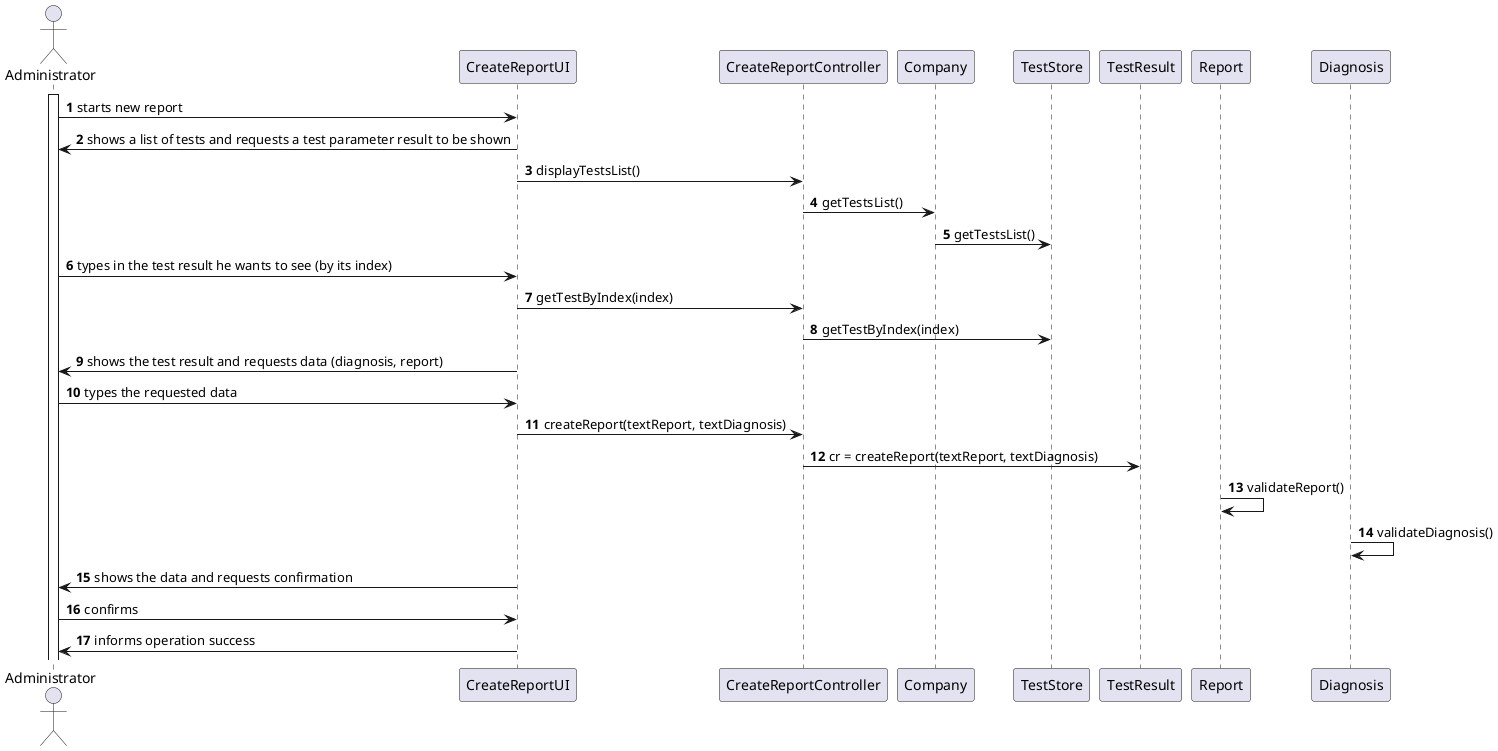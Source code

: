 @startuml

autonumber

actor Administrator as admin
participant CreateReportUI as crUI
participant CreateReportController as crC
participant Company as com
participant TestStore as ts
participant TestResult as tr
participant Report as rep
participant Diagnosis as dg


activate admin

admin -> crUI: starts new report
crUI -> admin: shows a list of tests and requests a test parameter result to be shown
crUI -> crC: displayTestsList()
crC -> com: getTestsList()
com -> ts: getTestsList()

admin -> crUI: types in the test result he wants to see (by its index)
crUI -> crC: getTestByIndex(index)
crC -> ts: getTestByIndex(index)
crUI -> admin: shows the test result and requests data (diagnosis, report)
admin -> crUI: types the requested data
crUI -> crC: createReport(textReport, textDiagnosis)
crC -> tr: cr = createReport(textReport, textDiagnosis)
rep -> rep: validateReport()
dg -> dg: validateDiagnosis()


crUI -> admin: shows the data and requests confirmation
admin -> crUI: confirms
crUI -> admin: informs operation success

@enduml